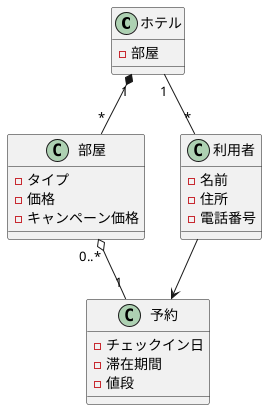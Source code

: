 @startuml
class ホテル {
    - 部屋
}

class 部屋 {
    - タイプ
    - 価格
    -  キャンペーン価格
}

class 利用者 {
  - 名前
  - 住所
  - 電話番号
}

class 予約 {
    - チェックイン日
    - 滞在期間
   - 値段
}

ホテル "1" -- "*" 利用者
ホテル "1" *-- "*" 部屋
部屋 "0..*" o-- "1" 予約
利用者  -->  予約

@enduml
